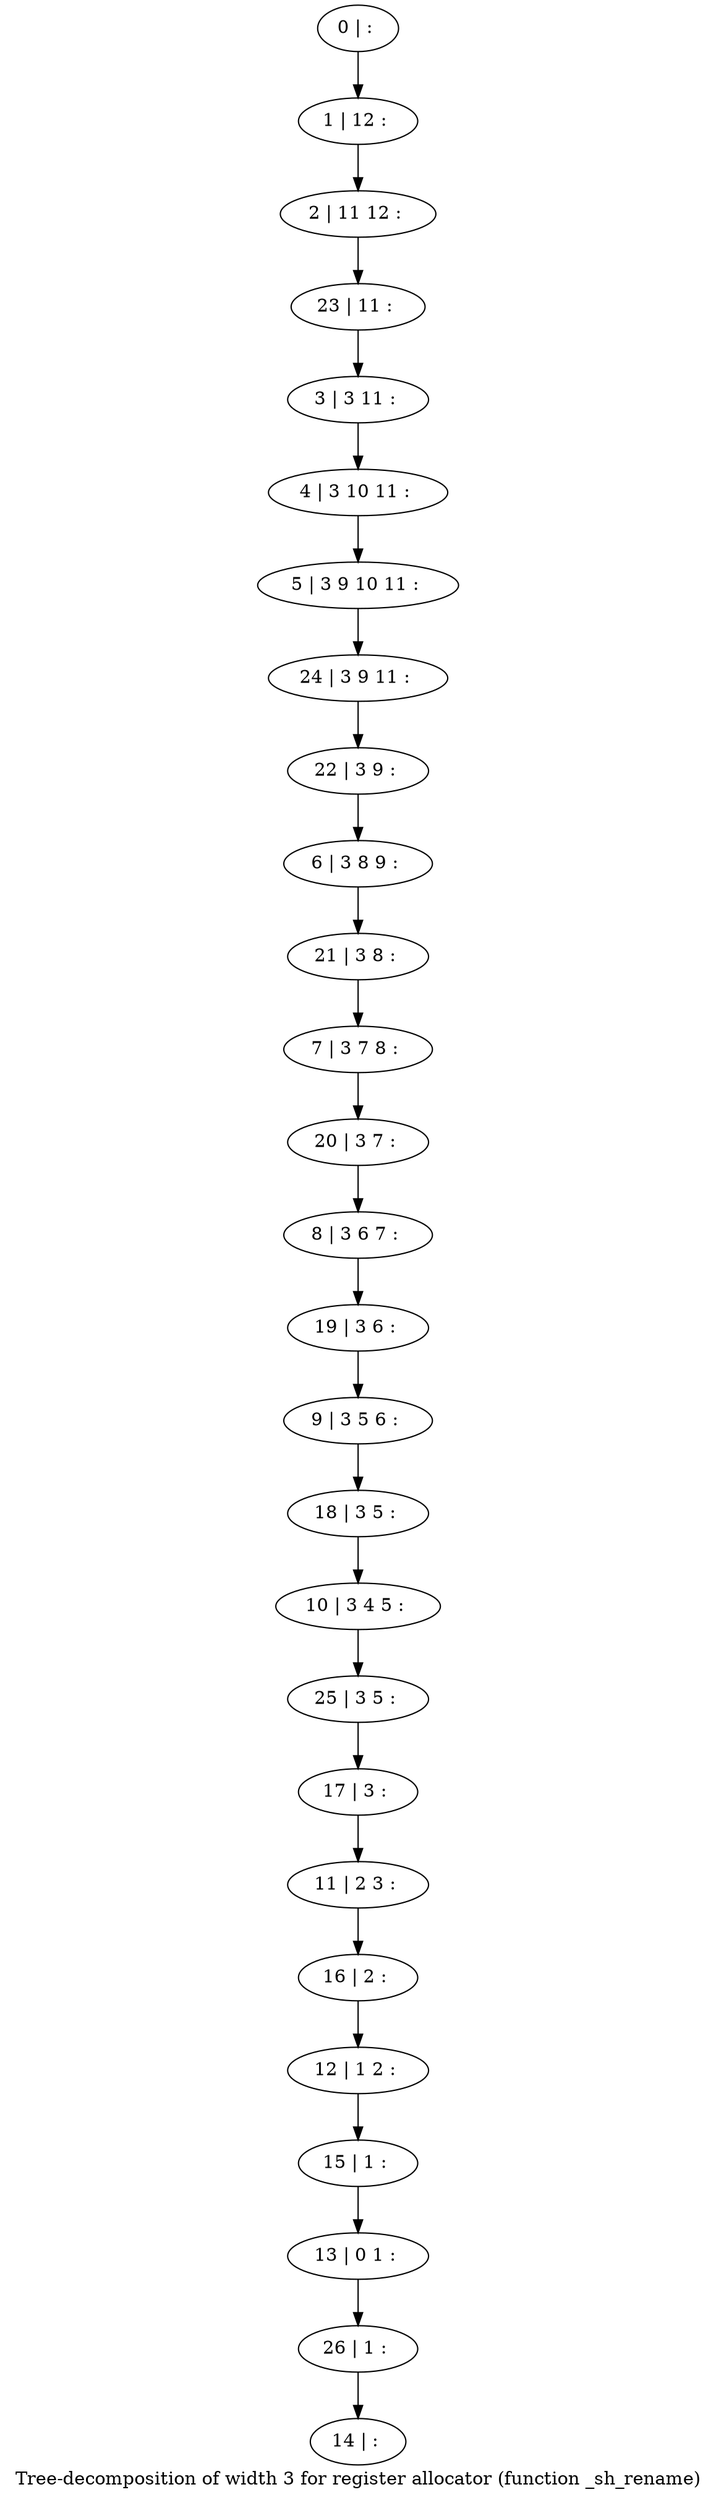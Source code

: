 digraph G {
graph [label="Tree-decomposition of width 3 for register allocator (function _sh_rename)"]
0[label="0 | : "];
1[label="1 | 12 : "];
2[label="2 | 11 12 : "];
3[label="3 | 3 11 : "];
4[label="4 | 3 10 11 : "];
5[label="5 | 3 9 10 11 : "];
6[label="6 | 3 8 9 : "];
7[label="7 | 3 7 8 : "];
8[label="8 | 3 6 7 : "];
9[label="9 | 3 5 6 : "];
10[label="10 | 3 4 5 : "];
11[label="11 | 2 3 : "];
12[label="12 | 1 2 : "];
13[label="13 | 0 1 : "];
14[label="14 | : "];
15[label="15 | 1 : "];
16[label="16 | 2 : "];
17[label="17 | 3 : "];
18[label="18 | 3 5 : "];
19[label="19 | 3 6 : "];
20[label="20 | 3 7 : "];
21[label="21 | 3 8 : "];
22[label="22 | 3 9 : "];
23[label="23 | 11 : "];
24[label="24 | 3 9 11 : "];
25[label="25 | 3 5 : "];
26[label="26 | 1 : "];
0->1 ;
1->2 ;
3->4 ;
4->5 ;
15->13 ;
12->15 ;
16->12 ;
11->16 ;
17->11 ;
18->10 ;
9->18 ;
19->9 ;
8->19 ;
20->8 ;
7->20 ;
21->7 ;
6->21 ;
22->6 ;
23->3 ;
2->23 ;
24->22 ;
5->24 ;
25->17 ;
10->25 ;
26->14 ;
13->26 ;
}
